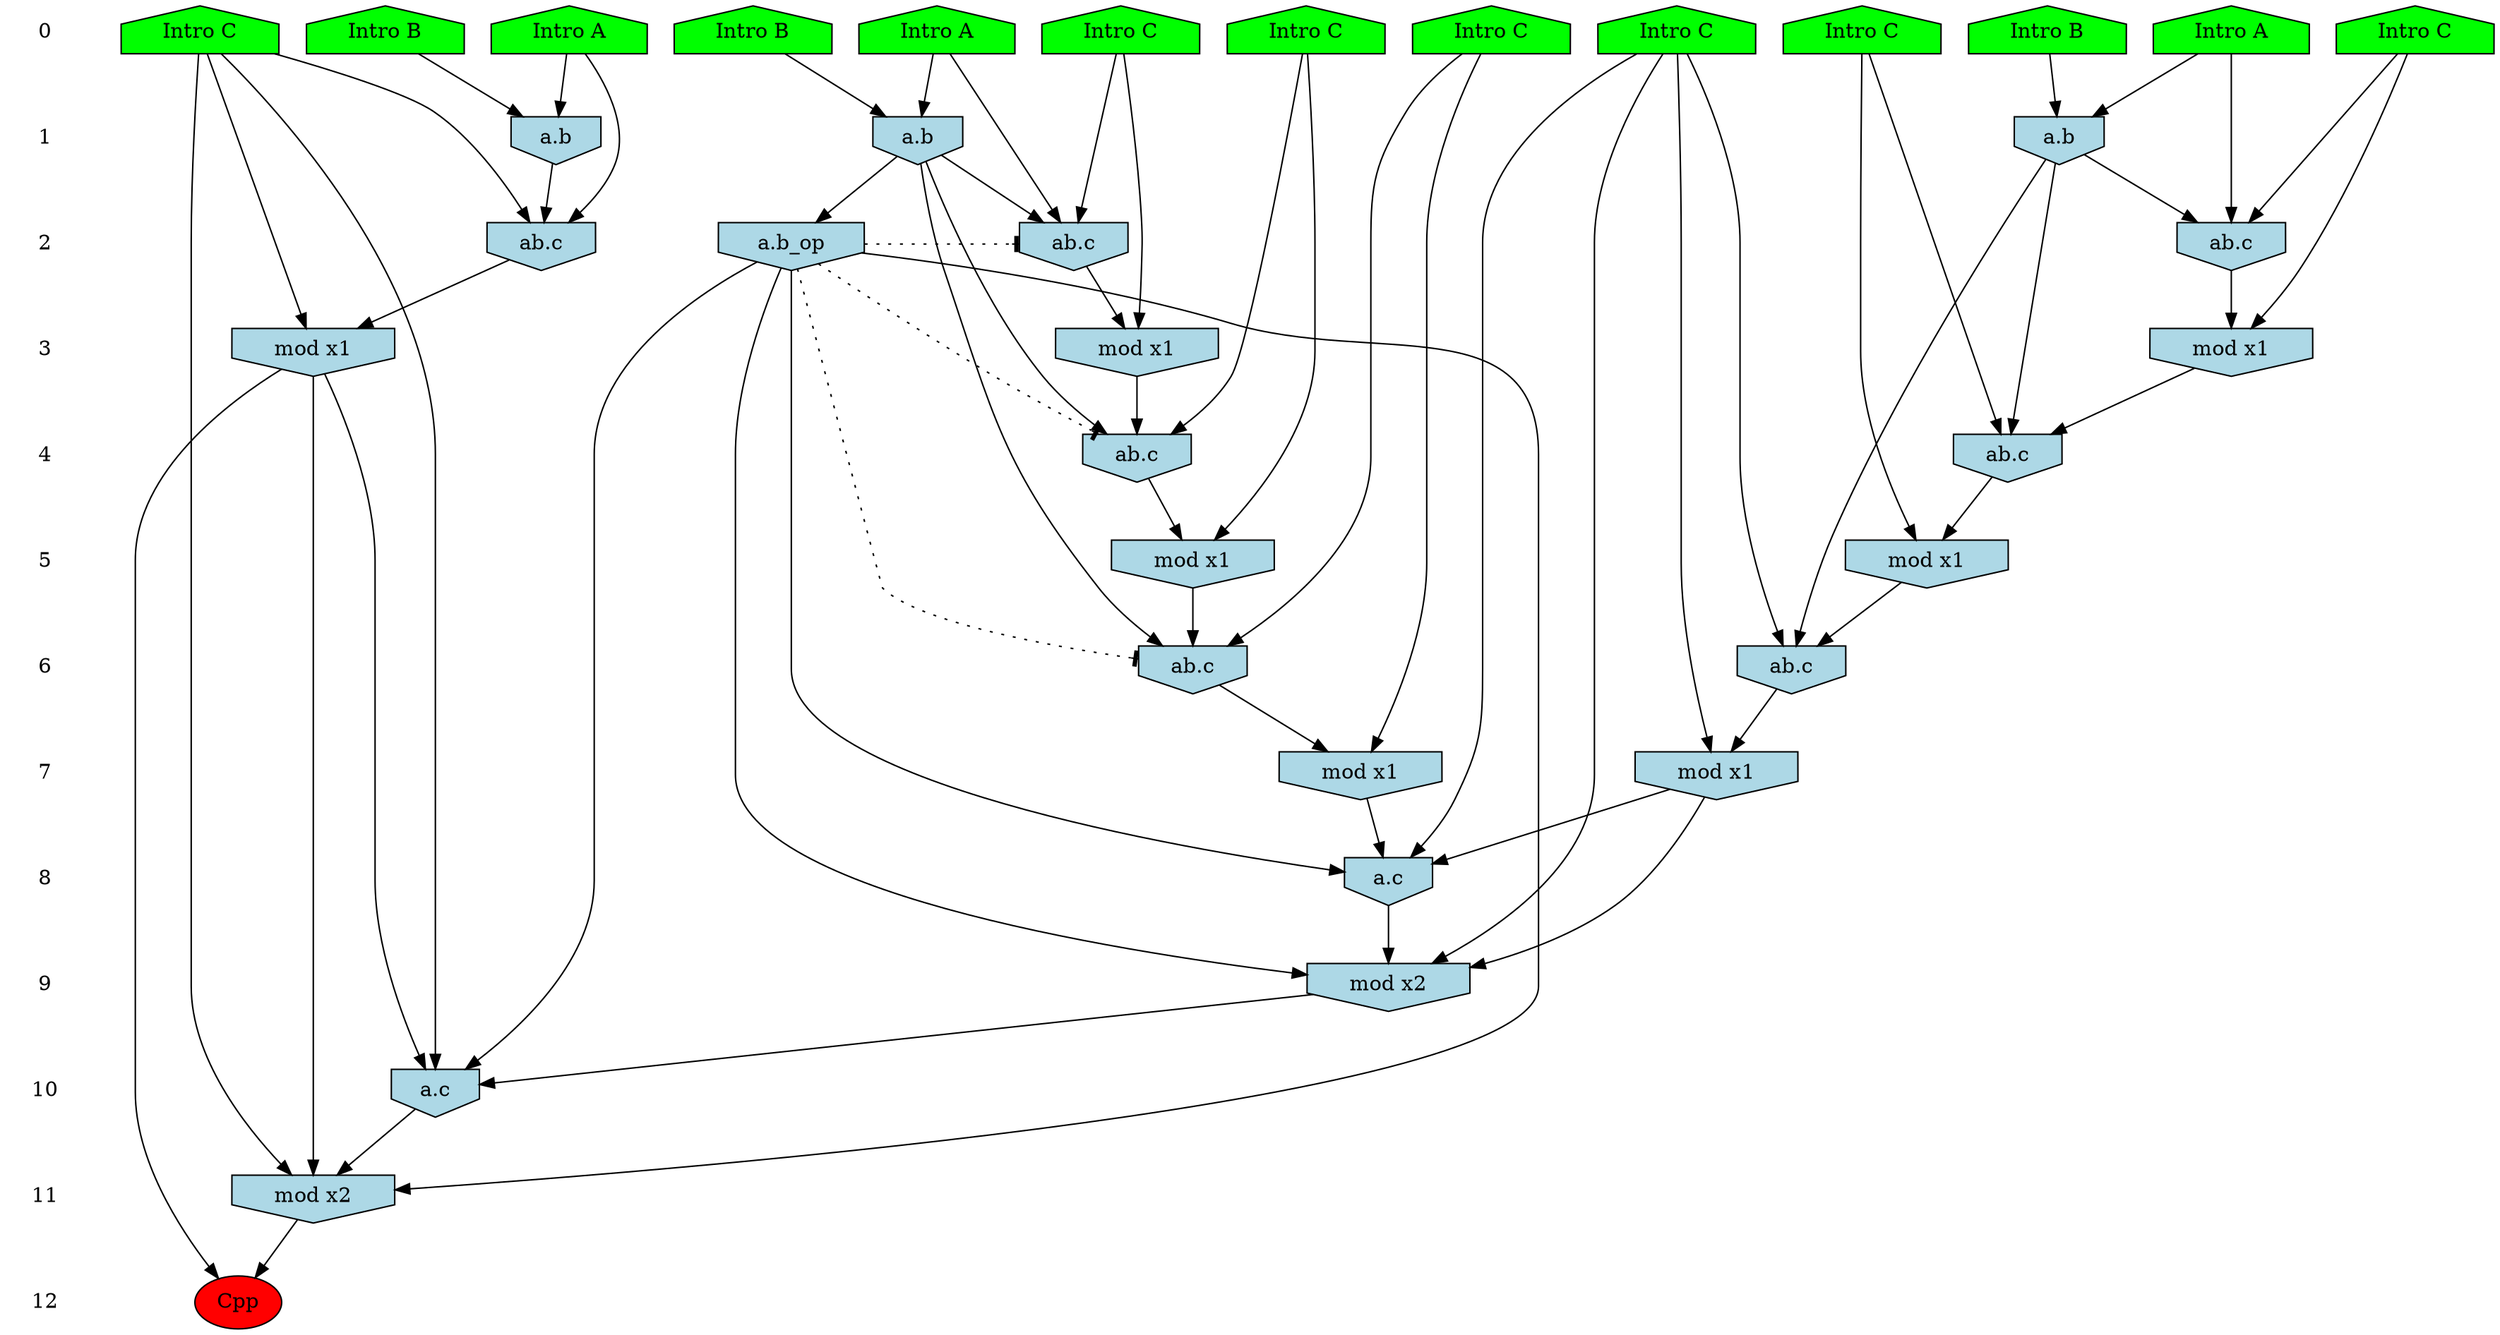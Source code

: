 /* Compression of 1 causal flows obtained in average at 1.078985E+01 t.u */
/* Compressed causal flows were: [1471] */
digraph G{
 ranksep=.5 ; 
{ rank = same ; "0" [shape=plaintext] ; node_1 [label ="Intro B", shape=house, style=filled, fillcolor=green] ;
node_2 [label ="Intro B", shape=house, style=filled, fillcolor=green] ;
node_3 [label ="Intro B", shape=house, style=filled, fillcolor=green] ;
node_4 [label ="Intro A", shape=house, style=filled, fillcolor=green] ;
node_5 [label ="Intro A", shape=house, style=filled, fillcolor=green] ;
node_6 [label ="Intro A", shape=house, style=filled, fillcolor=green] ;
node_7 [label ="Intro C", shape=house, style=filled, fillcolor=green] ;
node_8 [label ="Intro C", shape=house, style=filled, fillcolor=green] ;
node_9 [label ="Intro C", shape=house, style=filled, fillcolor=green] ;
node_10 [label ="Intro C", shape=house, style=filled, fillcolor=green] ;
node_11 [label ="Intro C", shape=house, style=filled, fillcolor=green] ;
node_12 [label ="Intro C", shape=house, style=filled, fillcolor=green] ;
node_13 [label ="Intro C", shape=house, style=filled, fillcolor=green] ;
}
{ rank = same ; "1" [shape=plaintext] ; node_14 [label="a.b", shape=invhouse, style=filled, fillcolor = lightblue] ;
node_15 [label="a.b", shape=invhouse, style=filled, fillcolor = lightblue] ;
node_18 [label="a.b", shape=invhouse, style=filled, fillcolor = lightblue] ;
}
{ rank = same ; "2" [shape=plaintext] ; node_16 [label="ab.c", shape=invhouse, style=filled, fillcolor = lightblue] ;
node_19 [label="ab.c", shape=invhouse, style=filled, fillcolor = lightblue] ;
node_21 [label="ab.c", shape=invhouse, style=filled, fillcolor = lightblue] ;
node_30 [label="a.b_op", shape=invhouse, style=filled, fillcolor = lightblue] ;
}
{ rank = same ; "3" [shape=plaintext] ; node_17 [label="mod x1", shape=invhouse, style=filled, fillcolor = lightblue] ;
node_20 [label="mod x1", shape=invhouse, style=filled, fillcolor = lightblue] ;
node_22 [label="mod x1", shape=invhouse, style=filled, fillcolor = lightblue] ;
}
{ rank = same ; "4" [shape=plaintext] ; node_23 [label="ab.c", shape=invhouse, style=filled, fillcolor = lightblue] ;
node_24 [label="ab.c", shape=invhouse, style=filled, fillcolor = lightblue] ;
}
{ rank = same ; "5" [shape=plaintext] ; node_25 [label="mod x1", shape=invhouse, style=filled, fillcolor = lightblue] ;
node_26 [label="mod x1", shape=invhouse, style=filled, fillcolor = lightblue] ;
}
{ rank = same ; "6" [shape=plaintext] ; node_27 [label="ab.c", shape=invhouse, style=filled, fillcolor = lightblue] ;
node_29 [label="ab.c", shape=invhouse, style=filled, fillcolor = lightblue] ;
}
{ rank = same ; "7" [shape=plaintext] ; node_28 [label="mod x1", shape=invhouse, style=filled, fillcolor = lightblue] ;
node_31 [label="mod x1", shape=invhouse, style=filled, fillcolor = lightblue] ;
}
{ rank = same ; "8" [shape=plaintext] ; node_32 [label="a.c", shape=invhouse, style=filled, fillcolor = lightblue] ;
}
{ rank = same ; "9" [shape=plaintext] ; node_33 [label="mod x2", shape=invhouse, style=filled, fillcolor = lightblue] ;
}
{ rank = same ; "10" [shape=plaintext] ; node_34 [label="a.c", shape=invhouse, style=filled, fillcolor = lightblue] ;
}
{ rank = same ; "11" [shape=plaintext] ; node_35 [label="mod x2", shape=invhouse, style=filled, fillcolor = lightblue] ;
}
{ rank = same ; "12" [shape=plaintext] ; node_36 [label ="Cpp", style=filled, fillcolor=red] ;
}
"0" -> "1" [style="invis"]; 
"1" -> "2" [style="invis"]; 
"2" -> "3" [style="invis"]; 
"3" -> "4" [style="invis"]; 
"4" -> "5" [style="invis"]; 
"5" -> "6" [style="invis"]; 
"6" -> "7" [style="invis"]; 
"7" -> "8" [style="invis"]; 
"8" -> "9" [style="invis"]; 
"9" -> "10" [style="invis"]; 
"10" -> "11" [style="invis"]; 
"11" -> "12" [style="invis"]; 
node_2 -> node_14
node_4 -> node_14
node_3 -> node_15
node_6 -> node_15
node_6 -> node_16
node_8 -> node_16
node_15 -> node_16
node_8 -> node_17
node_16 -> node_17
node_1 -> node_18
node_5 -> node_18
node_5 -> node_19
node_7 -> node_19
node_18 -> node_19
node_7 -> node_20
node_19 -> node_20
node_4 -> node_21
node_11 -> node_21
node_14 -> node_21
node_11 -> node_22
node_21 -> node_22
node_10 -> node_23
node_14 -> node_23
node_22 -> node_23
node_9 -> node_24
node_15 -> node_24
node_17 -> node_24
node_9 -> node_25
node_24 -> node_25
node_10 -> node_26
node_23 -> node_26
node_13 -> node_27
node_15 -> node_27
node_25 -> node_27
node_13 -> node_28
node_27 -> node_28
node_12 -> node_29
node_14 -> node_29
node_26 -> node_29
node_14 -> node_30
node_12 -> node_31
node_29 -> node_31
node_13 -> node_32
node_28 -> node_32
node_30 -> node_32
node_31 -> node_32
node_13 -> node_33
node_28 -> node_33
node_30 -> node_33
node_32 -> node_33
node_7 -> node_34
node_20 -> node_34
node_30 -> node_34
node_33 -> node_34
node_7 -> node_35
node_20 -> node_35
node_30 -> node_35
node_34 -> node_35
node_20 -> node_36
node_35 -> node_36
node_30 -> node_29 [style=dotted, arrowhead = tee] 
node_30 -> node_23 [style=dotted, arrowhead = tee] 
node_30 -> node_21 [style=dotted, arrowhead = tee] 
}
/*
 Dot generation time: 0.000176
*/